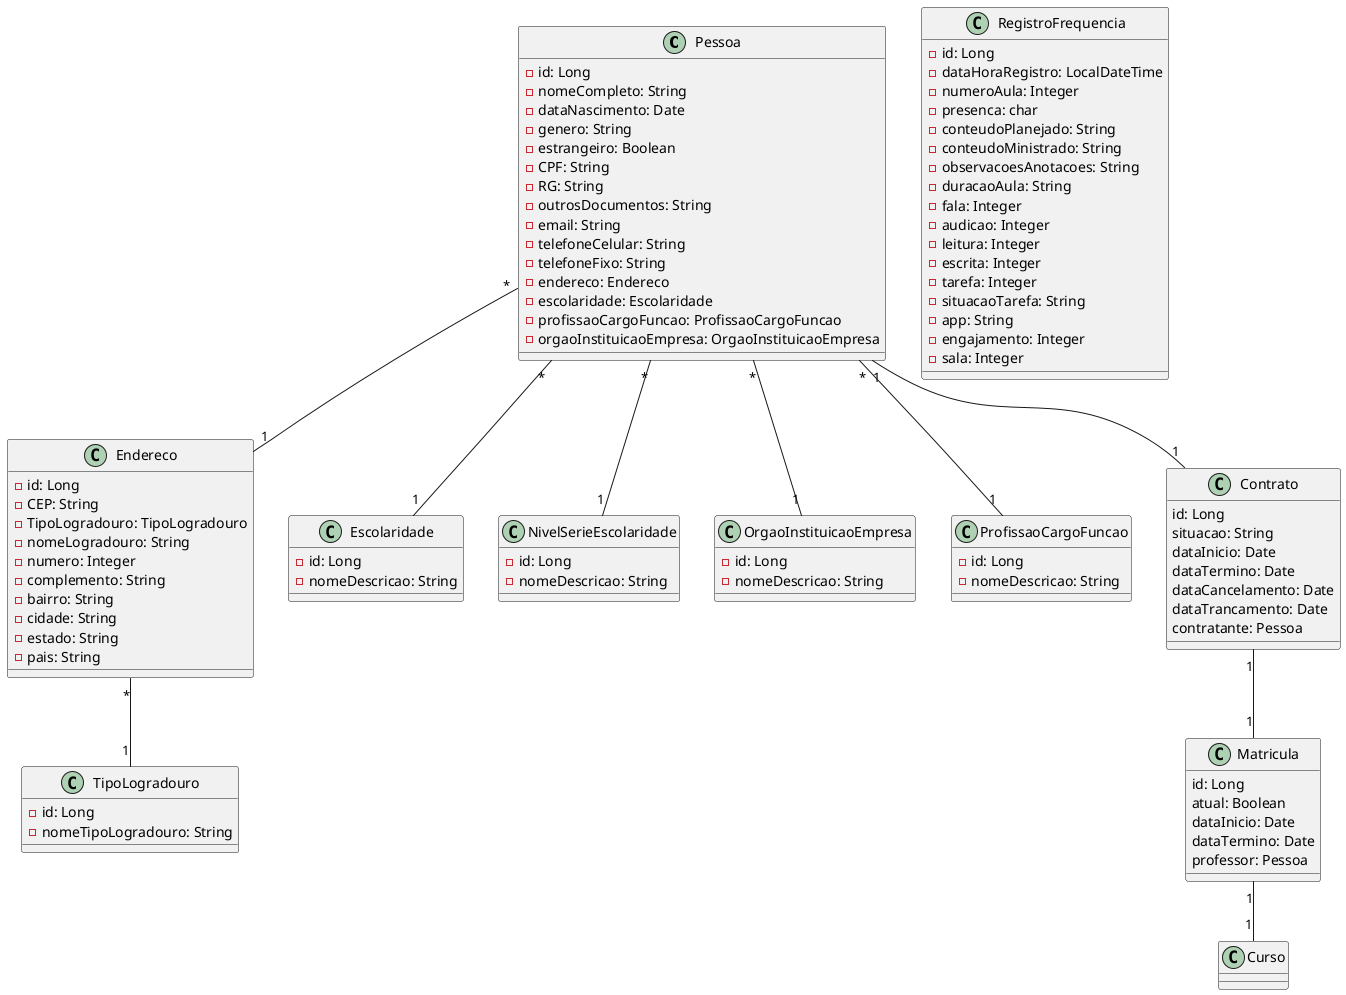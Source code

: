 @startuml

class Pessoa {
    - id: Long
    - nomeCompleto: String
    - dataNascimento: Date
    - genero: String
    - estrangeiro: Boolean
    - CPF: String
    - RG: String
    - outrosDocumentos: String
    - email: String
    - telefoneCelular: String
    - telefoneFixo: String
    - endereco: Endereco
    - escolaridade: Escolaridade
    - profissaoCargoFuncao: ProfissaoCargoFuncao
    - orgaoInstituicaoEmpresa: OrgaoInstituicaoEmpresa
}

class Endereco {
    - id: Long
    - CEP: String
    - TipoLogradouro: TipoLogradouro
    - nomeLogradouro: String
    - numero: Integer
    - complemento: String
    - bairro: String
    - cidade: String
    - estado: String
    - pais: String
}

class TipoLogradouro {
    - id: Long
    - nomeTipoLogradouro: String
}

class Escolaridade {
    - id: Long
    - nomeDescricao: String
}

class NivelSerieEscolaridade {
    - id: Long
    - nomeDescricao: String
}

class OrgaoInstituicaoEmpresa {
    - id: Long
    - nomeDescricao: String
}

class ProfissaoCargoFuncao {
    - id: Long
    - nomeDescricao: String
}

class RegistroFrequencia {
    - id: Long
    - dataHoraRegistro: LocalDateTime
    - numeroAula: Integer
    - presenca: char
    - conteudoPlanejado: String
    - conteudoMinistrado: String
    - observacoesAnotacoes: String
    - duracaoAula: String
    - fala: Integer
    - audicao: Integer
    - leitura: Integer
    - escrita: Integer
    - tarefa: Integer
    - situacaoTarefa: String
    - app: String
    - engajamento: Integer
    - sala: Integer
}


class Contrato {
    id: Long
    situacao: String
    dataInicio: Date
    dataTermino: Date
    dataCancelamento: Date
    dataTrancamento: Date
    contratante: Pessoa

}

class Matricula {
    id: Long
    atual: Boolean
    dataInicio: Date
    dataTermino: Date
    professor: Pessoa
}



Pessoa "1" -- "1" Contrato
Contrato "1" -- "1" Matricula
Matricula "1" -- "1" Curso



Pessoa "*" -- "1" Endereco
Pessoa "*" -- "1" Escolaridade
Pessoa "*" -- "1" NivelSerieEscolaridade
Pessoa "*" -- "1" ProfissaoCargoFuncao
Pessoa "*" -- "1" OrgaoInstituicaoEmpresa
Endereco "*" -- "1" TipoLogradouro



@enduml